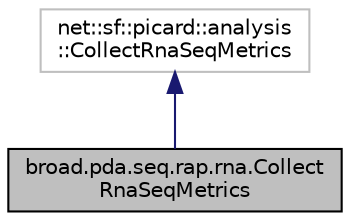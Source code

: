 digraph "broad.pda.seq.rap.rna.CollectRnaSeqMetrics"
{
  edge [fontname="Helvetica",fontsize="10",labelfontname="Helvetica",labelfontsize="10"];
  node [fontname="Helvetica",fontsize="10",shape=record];
  Node1 [label="broad.pda.seq.rap.rna.Collect\lRnaSeqMetrics",height=0.2,width=0.4,color="black", fillcolor="grey75", style="filled" fontcolor="black"];
  Node2 -> Node1 [dir="back",color="midnightblue",fontsize="10",style="solid",fontname="Helvetica"];
  Node2 [label="net::sf::picard::analysis\l::CollectRnaSeqMetrics",height=0.2,width=0.4,color="grey75", fillcolor="white", style="filled"];
}
